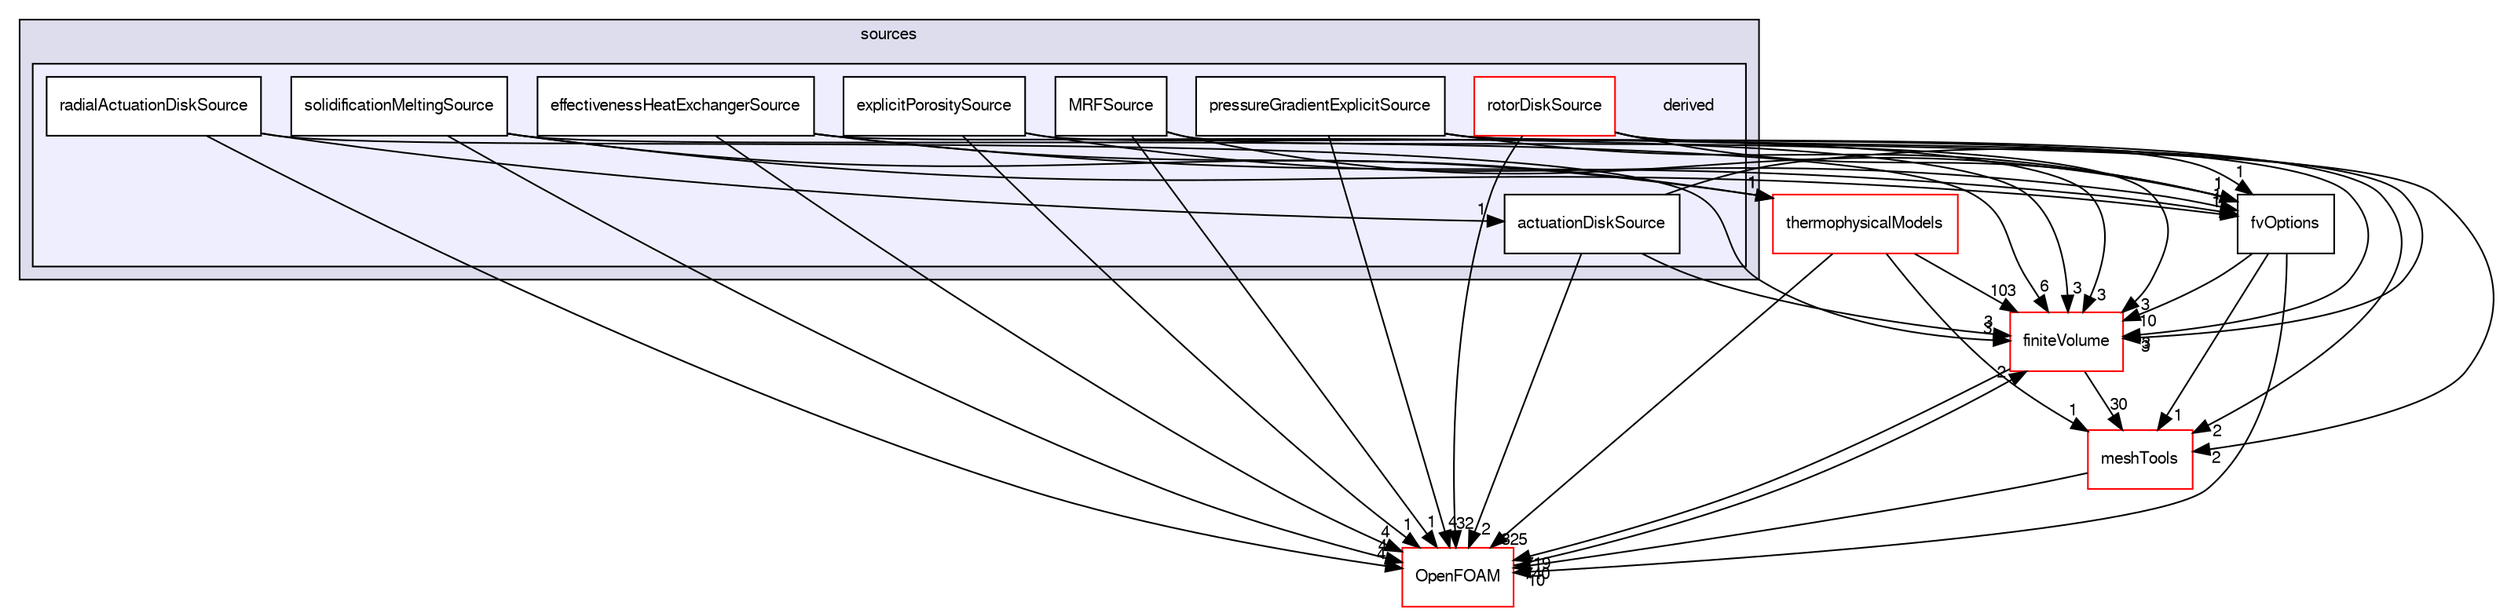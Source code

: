 digraph "src/fvOptions/sources/derived" {
  bgcolor=transparent;
  compound=true
  node [ fontsize="10", fontname="FreeSans"];
  edge [ labelfontsize="10", labelfontname="FreeSans"];
  subgraph clusterdir_ab5426228c8fb14cfc52c0ebfb464378 {
    graph [ bgcolor="#ddddee", pencolor="black", label="sources" fontname="FreeSans", fontsize="10", URL="dir_ab5426228c8fb14cfc52c0ebfb464378.html"]
  subgraph clusterdir_04ada5f3e1c5f73b4b84eeccdf3d9cec {
    graph [ bgcolor="#eeeeff", pencolor="black", label="" URL="dir_04ada5f3e1c5f73b4b84eeccdf3d9cec.html"];
    dir_04ada5f3e1c5f73b4b84eeccdf3d9cec [shape=plaintext label="derived"];
    dir_63e79c4eff9f105986900c564a167454 [shape=box label="actuationDiskSource" color="black" fillcolor="white" style="filled" URL="dir_63e79c4eff9f105986900c564a167454.html"];
    dir_e335d225b39325a9a09efed6589578ea [shape=box label="effectivenessHeatExchangerSource" color="black" fillcolor="white" style="filled" URL="dir_e335d225b39325a9a09efed6589578ea.html"];
    dir_feb12db600e14afec69da07469ffc348 [shape=box label="explicitPorositySource" color="black" fillcolor="white" style="filled" URL="dir_feb12db600e14afec69da07469ffc348.html"];
    dir_aaaaa12ff87ea03b74c0c79afd7e1dbe [shape=box label="MRFSource" color="black" fillcolor="white" style="filled" URL="dir_aaaaa12ff87ea03b74c0c79afd7e1dbe.html"];
    dir_711e77a297f584227d91da77a81eb54e [shape=box label="pressureGradientExplicitSource" color="black" fillcolor="white" style="filled" URL="dir_711e77a297f584227d91da77a81eb54e.html"];
    dir_d66be597edb5d919f67749898961bffa [shape=box label="radialActuationDiskSource" color="black" fillcolor="white" style="filled" URL="dir_d66be597edb5d919f67749898961bffa.html"];
    dir_f7e89a82c5668e9e0eb3e36fefc76332 [shape=box label="rotorDiskSource" color="red" fillcolor="white" style="filled" URL="dir_f7e89a82c5668e9e0eb3e36fefc76332.html"];
    dir_302b93324372230db987b55787390993 [shape=box label="solidificationMeltingSource" color="black" fillcolor="white" style="filled" URL="dir_302b93324372230db987b55787390993.html"];
  }
  }
  dir_9bd15774b555cf7259a6fa18f99fe99b [shape=box label="finiteVolume" color="red" URL="dir_9bd15774b555cf7259a6fa18f99fe99b.html"];
  dir_ae30ad0bef50cf391b24c614251bb9fd [shape=box label="meshTools" color="red" URL="dir_ae30ad0bef50cf391b24c614251bb9fd.html"];
  dir_2778d089ec5c4f66810b11f753867003 [shape=box label="thermophysicalModels" color="red" URL="dir_2778d089ec5c4f66810b11f753867003.html"];
  dir_c5473ff19b20e6ec4dfe5c310b3778a8 [shape=box label="OpenFOAM" color="red" URL="dir_c5473ff19b20e6ec4dfe5c310b3778a8.html"];
  dir_c16f925717b05545e65cb6863704293a [shape=box label="fvOptions" URL="dir_c16f925717b05545e65cb6863704293a.html"];
  dir_9bd15774b555cf7259a6fa18f99fe99b->dir_ae30ad0bef50cf391b24c614251bb9fd [headlabel="30", labeldistance=1.5 headhref="dir_000727_001560.html"];
  dir_9bd15774b555cf7259a6fa18f99fe99b->dir_c5473ff19b20e6ec4dfe5c310b3778a8 [headlabel="719", labeldistance=1.5 headhref="dir_000727_001706.html"];
  dir_ae30ad0bef50cf391b24c614251bb9fd->dir_c5473ff19b20e6ec4dfe5c310b3778a8 [headlabel="740", labeldistance=1.5 headhref="dir_001560_001706.html"];
  dir_e335d225b39325a9a09efed6589578ea->dir_9bd15774b555cf7259a6fa18f99fe99b [headlabel="3", labeldistance=1.5 headhref="dir_001147_000727.html"];
  dir_e335d225b39325a9a09efed6589578ea->dir_2778d089ec5c4f66810b11f753867003 [headlabel="1", labeldistance=1.5 headhref="dir_001147_001058.html"];
  dir_e335d225b39325a9a09efed6589578ea->dir_c5473ff19b20e6ec4dfe5c310b3778a8 [headlabel="4", labeldistance=1.5 headhref="dir_001147_001706.html"];
  dir_e335d225b39325a9a09efed6589578ea->dir_c16f925717b05545e65cb6863704293a [headlabel="1", labeldistance=1.5 headhref="dir_001147_001142.html"];
  dir_711e77a297f584227d91da77a81eb54e->dir_9bd15774b555cf7259a6fa18f99fe99b [headlabel="3", labeldistance=1.5 headhref="dir_001150_000727.html"];
  dir_711e77a297f584227d91da77a81eb54e->dir_ae30ad0bef50cf391b24c614251bb9fd [headlabel="2", labeldistance=1.5 headhref="dir_001150_001560.html"];
  dir_711e77a297f584227d91da77a81eb54e->dir_c5473ff19b20e6ec4dfe5c310b3778a8 [headlabel="4", labeldistance=1.5 headhref="dir_001150_001706.html"];
  dir_711e77a297f584227d91da77a81eb54e->dir_c16f925717b05545e65cb6863704293a [headlabel="1", labeldistance=1.5 headhref="dir_001150_001142.html"];
  dir_d66be597edb5d919f67749898961bffa->dir_9bd15774b555cf7259a6fa18f99fe99b [headlabel="3", labeldistance=1.5 headhref="dir_001151_000727.html"];
  dir_d66be597edb5d919f67749898961bffa->dir_c5473ff19b20e6ec4dfe5c310b3778a8 [headlabel="4", labeldistance=1.5 headhref="dir_001151_001706.html"];
  dir_d66be597edb5d919f67749898961bffa->dir_63e79c4eff9f105986900c564a167454 [headlabel="1", labeldistance=1.5 headhref="dir_001151_001146.html"];
  dir_2778d089ec5c4f66810b11f753867003->dir_9bd15774b555cf7259a6fa18f99fe99b [headlabel="103", labeldistance=1.5 headhref="dir_001058_000727.html"];
  dir_2778d089ec5c4f66810b11f753867003->dir_ae30ad0bef50cf391b24c614251bb9fd [headlabel="1", labeldistance=1.5 headhref="dir_001058_001560.html"];
  dir_2778d089ec5c4f66810b11f753867003->dir_c5473ff19b20e6ec4dfe5c310b3778a8 [headlabel="325", labeldistance=1.5 headhref="dir_001058_001706.html"];
  dir_feb12db600e14afec69da07469ffc348->dir_9bd15774b555cf7259a6fa18f99fe99b [headlabel="3", labeldistance=1.5 headhref="dir_001148_000727.html"];
  dir_feb12db600e14afec69da07469ffc348->dir_c5473ff19b20e6ec4dfe5c310b3778a8 [headlabel="1", labeldistance=1.5 headhref="dir_001148_001706.html"];
  dir_feb12db600e14afec69da07469ffc348->dir_c16f925717b05545e65cb6863704293a [headlabel="1", labeldistance=1.5 headhref="dir_001148_001142.html"];
  dir_f7e89a82c5668e9e0eb3e36fefc76332->dir_9bd15774b555cf7259a6fa18f99fe99b [headlabel="3", labeldistance=1.5 headhref="dir_001152_000727.html"];
  dir_f7e89a82c5668e9e0eb3e36fefc76332->dir_ae30ad0bef50cf391b24c614251bb9fd [headlabel="2", labeldistance=1.5 headhref="dir_001152_001560.html"];
  dir_f7e89a82c5668e9e0eb3e36fefc76332->dir_c5473ff19b20e6ec4dfe5c310b3778a8 [headlabel="32", labeldistance=1.5 headhref="dir_001152_001706.html"];
  dir_f7e89a82c5668e9e0eb3e36fefc76332->dir_c16f925717b05545e65cb6863704293a [headlabel="1", labeldistance=1.5 headhref="dir_001152_001142.html"];
  dir_302b93324372230db987b55787390993->dir_9bd15774b555cf7259a6fa18f99fe99b [headlabel="6", labeldistance=1.5 headhref="dir_001161_000727.html"];
  dir_302b93324372230db987b55787390993->dir_2778d089ec5c4f66810b11f753867003 [headlabel="1", labeldistance=1.5 headhref="dir_001161_001058.html"];
  dir_302b93324372230db987b55787390993->dir_c5473ff19b20e6ec4dfe5c310b3778a8 [headlabel="4", labeldistance=1.5 headhref="dir_001161_001706.html"];
  dir_302b93324372230db987b55787390993->dir_c16f925717b05545e65cb6863704293a [headlabel="1", labeldistance=1.5 headhref="dir_001161_001142.html"];
  dir_c5473ff19b20e6ec4dfe5c310b3778a8->dir_9bd15774b555cf7259a6fa18f99fe99b [headlabel="2", labeldistance=1.5 headhref="dir_001706_000727.html"];
  dir_c16f925717b05545e65cb6863704293a->dir_9bd15774b555cf7259a6fa18f99fe99b [headlabel="10", labeldistance=1.5 headhref="dir_001142_000727.html"];
  dir_c16f925717b05545e65cb6863704293a->dir_ae30ad0bef50cf391b24c614251bb9fd [headlabel="1", labeldistance=1.5 headhref="dir_001142_001560.html"];
  dir_c16f925717b05545e65cb6863704293a->dir_c5473ff19b20e6ec4dfe5c310b3778a8 [headlabel="10", labeldistance=1.5 headhref="dir_001142_001706.html"];
  dir_aaaaa12ff87ea03b74c0c79afd7e1dbe->dir_9bd15774b555cf7259a6fa18f99fe99b [headlabel="3", labeldistance=1.5 headhref="dir_001149_000727.html"];
  dir_aaaaa12ff87ea03b74c0c79afd7e1dbe->dir_c5473ff19b20e6ec4dfe5c310b3778a8 [headlabel="1", labeldistance=1.5 headhref="dir_001149_001706.html"];
  dir_aaaaa12ff87ea03b74c0c79afd7e1dbe->dir_c16f925717b05545e65cb6863704293a [headlabel="1", labeldistance=1.5 headhref="dir_001149_001142.html"];
  dir_63e79c4eff9f105986900c564a167454->dir_9bd15774b555cf7259a6fa18f99fe99b [headlabel="3", labeldistance=1.5 headhref="dir_001146_000727.html"];
  dir_63e79c4eff9f105986900c564a167454->dir_c5473ff19b20e6ec4dfe5c310b3778a8 [headlabel="2", labeldistance=1.5 headhref="dir_001146_001706.html"];
  dir_63e79c4eff9f105986900c564a167454->dir_c16f925717b05545e65cb6863704293a [headlabel="1", labeldistance=1.5 headhref="dir_001146_001142.html"];
}
